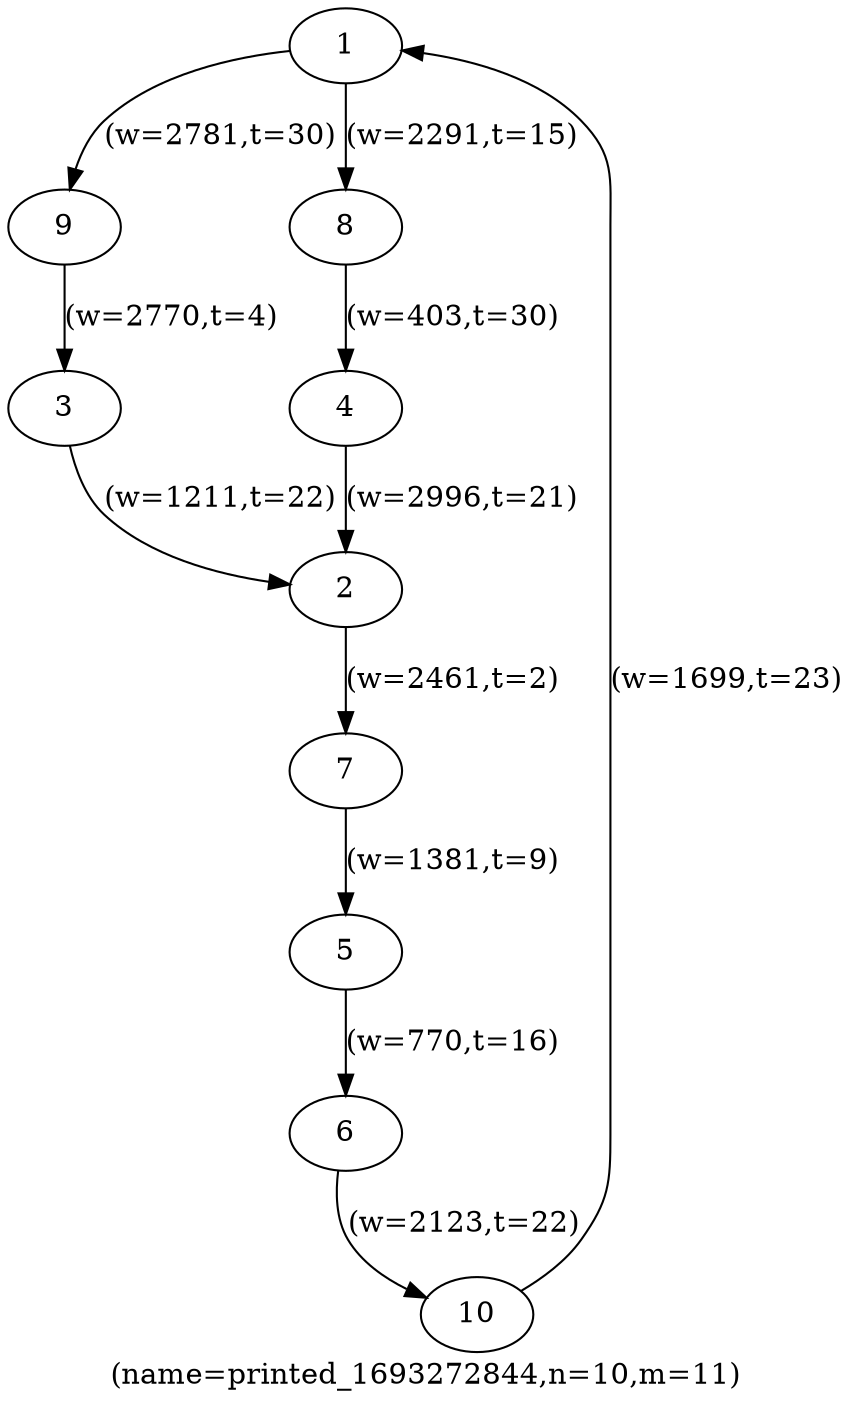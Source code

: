 digraph printed_1693272844 {
label="(name=printed_1693272844,n=10,m=11)";
	1 -> 9 [label="(w=2781,t=30)"];
	9 -> 3 [label="(w=2770,t=4)"];
	3 -> 2 [label="(w=1211,t=22)"];
	2 -> 7 [label="(w=2461,t=2)"];
	7 -> 5 [label="(w=1381,t=9)"];
	5 -> 6 [label="(w=770,t=16)"];
	6 -> 10 [label="(w=2123,t=22)"];
	10 -> 1 [label="(w=1699,t=23)"];
	1 -> 8 [label="(w=2291,t=15)"];
	8 -> 4 [label="(w=403,t=30)"];
	4 -> 2 [label="(w=2996,t=21)"];
	1 [label="1"];
	2 [label="2"];
	3 [label="3"];
	4 [label="4"];
	5 [label="5"];
	6 [label="6"];
	7 [label="7"];
	8 [label="8"];
	9 [label="9"];
	10 [label="10"];
}
